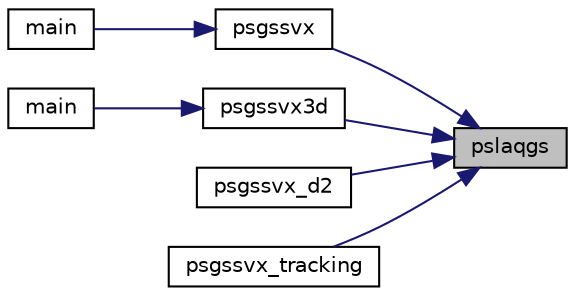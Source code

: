 digraph "pslaqgs"
{
 // LATEX_PDF_SIZE
  edge [fontname="Helvetica",fontsize="10",labelfontname="Helvetica",labelfontsize="10"];
  node [fontname="Helvetica",fontsize="10",shape=record];
  rankdir="RL";
  Node1 [label="pslaqgs",height=0.2,width=0.4,color="black", fillcolor="grey75", style="filled", fontcolor="black",tooltip=" "];
  Node1 -> Node2 [dir="back",color="midnightblue",fontsize="10",style="solid",fontname="Helvetica"];
  Node2 [label="psgssvx",height=0.2,width=0.4,color="black", fillcolor="white", style="filled",URL="$psgssvx_8c.html#a4983e184dcc9820c617195d24c11a991",tooltip=" "];
  Node2 -> Node3 [dir="back",color="midnightblue",fontsize="10",style="solid",fontname="Helvetica"];
  Node3 [label="main",height=0.2,width=0.4,color="black", fillcolor="white", style="filled",URL="$psdrive_8c.html#a0ddf1224851353fc92bfbff6f499fa97",tooltip=" "];
  Node1 -> Node4 [dir="back",color="midnightblue",fontsize="10",style="solid",fontname="Helvetica"];
  Node4 [label="psgssvx3d",height=0.2,width=0.4,color="black", fillcolor="white", style="filled",URL="$psgssvx3d_8c.html#ad17936768cfd5b3d0eadcfdd93e36e8c",tooltip=" "];
  Node4 -> Node5 [dir="back",color="midnightblue",fontsize="10",style="solid",fontname="Helvetica"];
  Node5 [label="main",height=0.2,width=0.4,color="black", fillcolor="white", style="filled",URL="$psdrive3d_8c.html#a0ddf1224851353fc92bfbff6f499fa97",tooltip=" "];
  Node1 -> Node6 [dir="back",color="midnightblue",fontsize="10",style="solid",fontname="Helvetica"];
  Node6 [label="psgssvx_d2",height=0.2,width=0.4,color="black", fillcolor="white", style="filled",URL="$psgssvx__d2_8c.html#ad0e854a8527542e35eefa2a48e5b7ce2",tooltip=" "];
  Node1 -> Node7 [dir="back",color="midnightblue",fontsize="10",style="solid",fontname="Helvetica"];
  Node7 [label="psgssvx_tracking",height=0.2,width=0.4,color="black", fillcolor="white", style="filled",URL="$psgssvx__tracking_8c.html#a3cef3d7af23dedb60783a0a080d0b9e7",tooltip=" "];
}
